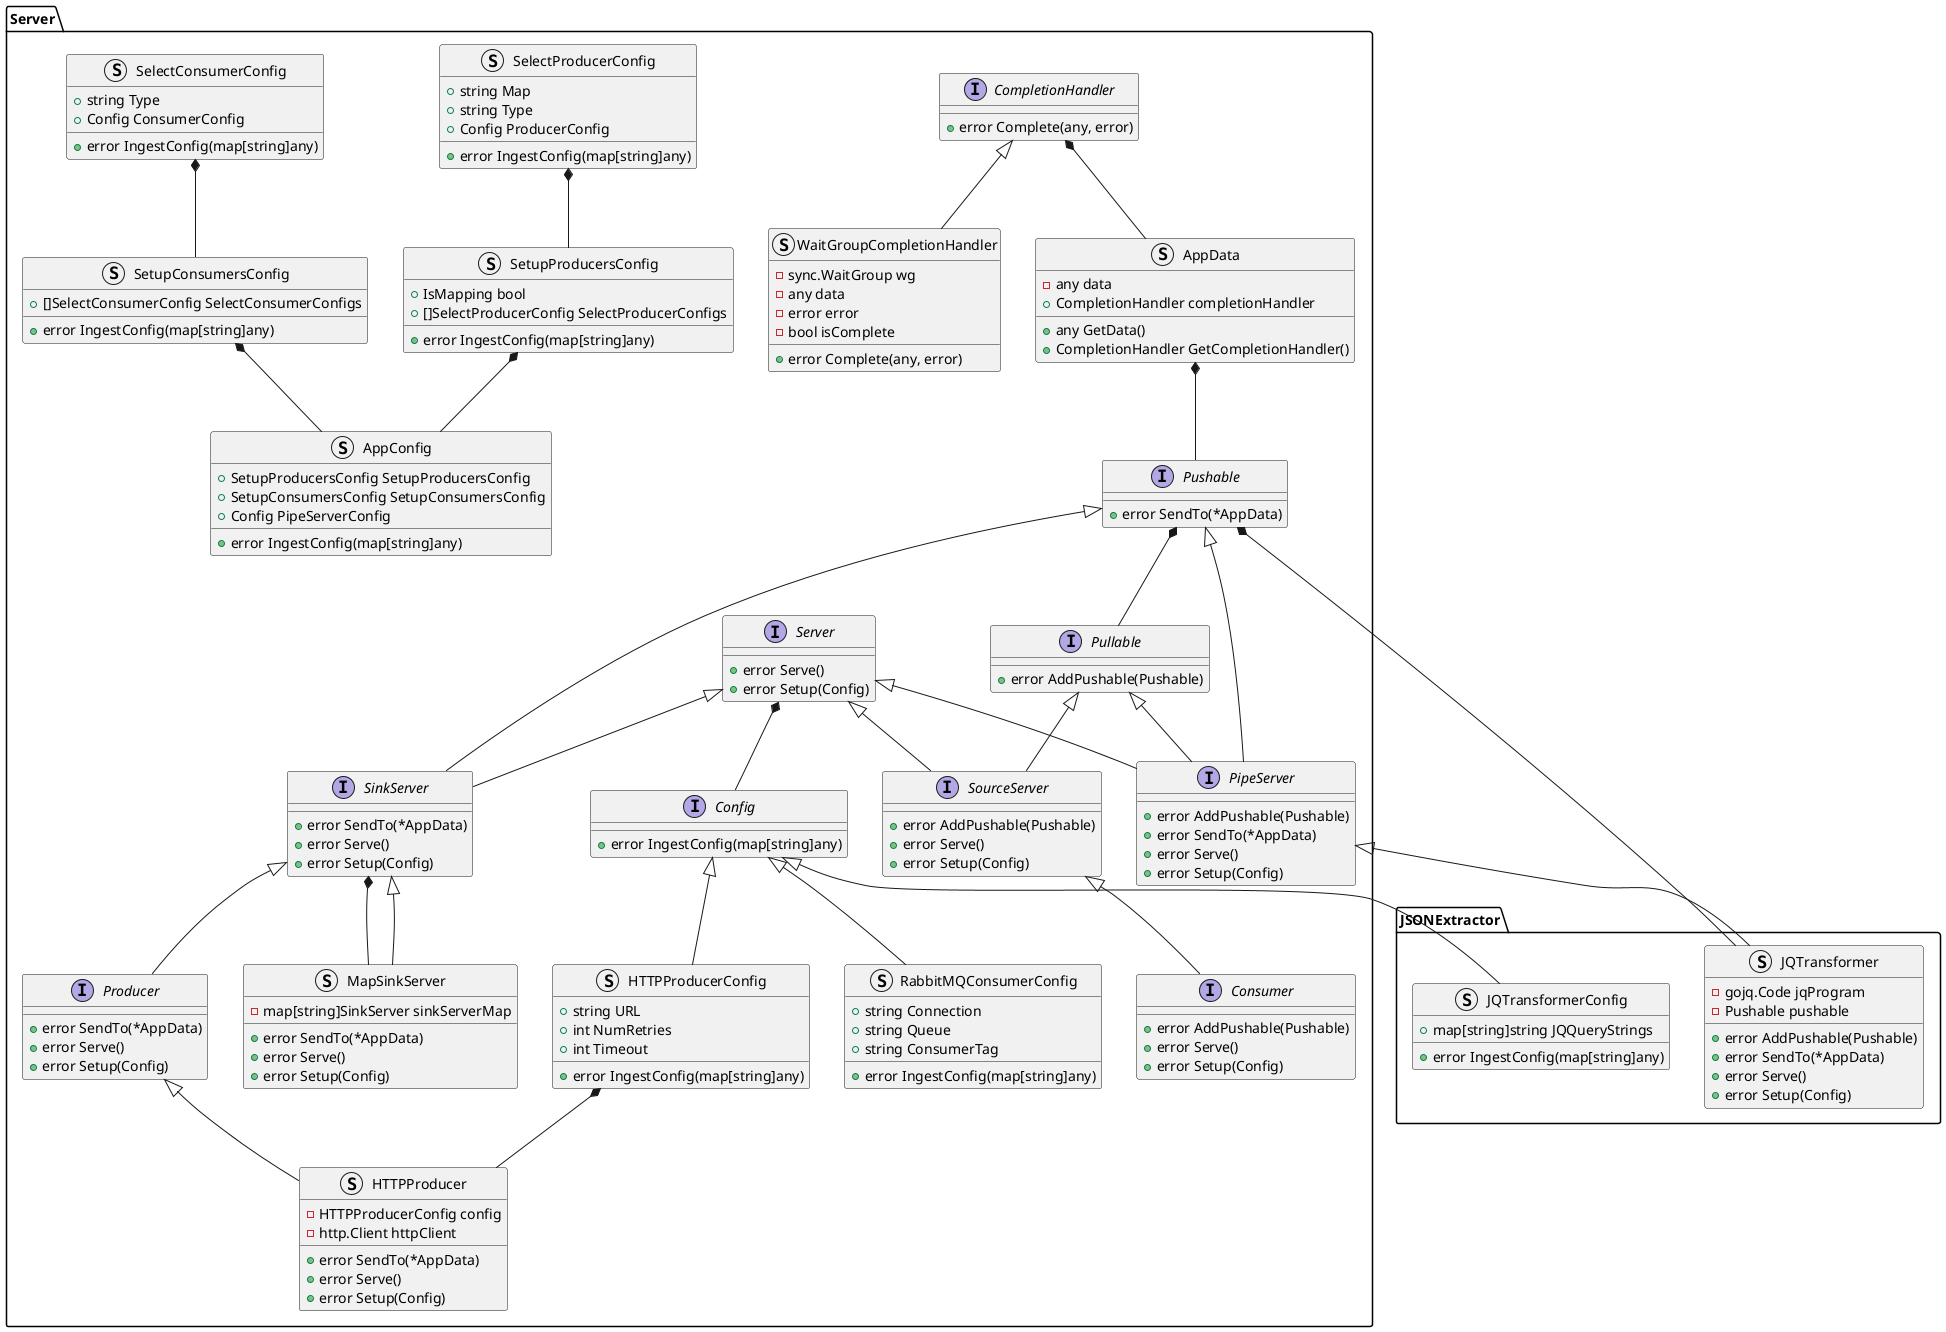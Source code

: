 @startuml
namespace JSONExtractor {
    struct JQTransformerConfig {
        +map[string]string JQQueryStrings
        +error IngestConfig(map[string]any)
    }
    struct JQTransformer {
        -gojq.Code jqProgram
        -Pushable pushable
        +error AddPushable(Pushable)
        +error SendTo(*AppData)
        +error Serve()
        +error Setup(Config)
    }
}
namespace Server {
    interface CompletionHandler {
        +error Complete(any, error)
    }
    struct WaitGroupCompletionHandler {
        -sync.WaitGroup wg
        -any data
        -error error
        -bool isComplete
        +error Complete(any, error)
    }
    struct AppData {
        -any data
        +CompletionHandler completionHandler
        +any GetData()
        +CompletionHandler GetCompletionHandler()
    }
    interface Server {
        +error Serve()
        +error Setup(Config)
    }
    interface Pullable {
        +error AddPushable(Pushable)
    }
    interface Pushable {
        +error SendTo(*AppData)
    }
    interface SourceServer {
        +error AddPushable(Pushable)
        +error Serve()
        +error Setup(Config)
    }
    interface SinkServer {
        +error SendTo(*AppData)
        +error Serve()
        +error Setup(Config)
    }
    interface PipeServer {
        +error AddPushable(Pushable)
        +error SendTo(*AppData)
        +error Serve()
        +error Setup(Config)
    }
    interface Producer {
        +error SendTo(*AppData)
        +error Serve()
        +error Setup(Config)
    }
    struct HTTPProducer {
        -HTTPProducerConfig config
        -http.Client httpClient
        +error SendTo(*AppData)
        +error Serve()
        +error Setup(Config)
    }
    interface Consumer {
        +error AddPushable(Pushable)
        +error Serve()
        +error Setup(Config)
    }
    struct MapSinkServer {
        -map[string]SinkServer sinkServerMap
        +error SendTo(*AppData)
        +error Serve()
        +error Setup(Config)
    }
    interface Config {
        +error IngestConfig(map[string]any)
    }
    struct HTTPProducerConfig {
        +string URL
        +int NumRetries
        +int Timeout
        +error IngestConfig(map[string]any)
    }
    struct RabbitMQConsumerConfig {
        +string Connection
        +string Queue
        +string ConsumerTag
        +error IngestConfig(map[string]any)
    }
    struct SelectProducerConfig {
        +string Map
        +string Type
        +Config ProducerConfig
        +error IngestConfig(map[string]any)
    }
    struct SetupProducersConfig {
        +IsMapping bool
        +[]SelectProducerConfig SelectProducerConfigs
        +error IngestConfig(map[string]any)
    }
    struct SelectConsumerConfig {
        +string Type
        +Config ConsumerConfig
        +error IngestConfig(map[string]any)
    }
    struct SetupConsumersConfig {
        +[]SelectConsumerConfig SelectConsumerConfigs
        +error IngestConfig(map[string]any)
    }
    struct AppConfig {
        +SetupProducersConfig SetupProducersConfig
        +SetupConsumersConfig SetupConsumersConfig
        +Config PipeServerConfig
        +error IngestConfig(map[string]any)
    }
}
Server.CompletionHandler <|-- Server.WaitGroupCompletionHandler
Server.CompletionHandler *-- Server.AppData
Server.AppData *-- Server.Pushable
Server.Server <|-- Server.SourceServer
Server.Pushable *-- Server.Pullable
Server.Pullable <|-- Server.SourceServer
Server.Server <|-- Server.SinkServer
Server.Pushable <|-- Server.SinkServer
Server.Pushable <|-- Server.PipeServer
Server.Pullable <|-- Server.PipeServer
Server.Server <|-- Server.PipeServer

Server.SinkServer <|-- Server.Producer
Server.SinkServer *-- Server.MapSinkServer
Server.SinkServer <|-- Server.MapSinkServer
Server.SourceServer <|-- Server.Consumer

Server.PipeServer <|-- JSONExtractor.JQTransformer
Server.Pushable *-- JSONExtractor.JQTransformer


Server.Server *-- Server.Config
Server.Config <|-- JSONExtractor.JQTransformerConfig
Server.Config <|-- Server.HTTPProducerConfig
Server.Config <|-- Server.RabbitMQConsumerConfig
Server.SetupProducersConfig *-- Server.AppConfig
Server.SetupConsumersConfig *-- Server.AppConfig
Server.SelectProducerConfig *-- Server.SetupProducersConfig
Server.SelectConsumerConfig *-- Server.SetupConsumersConfig
Server.Producer <|-- Server.HTTPProducer
Server.HTTPProducerConfig *-- Server.HTTPProducer
@enduml